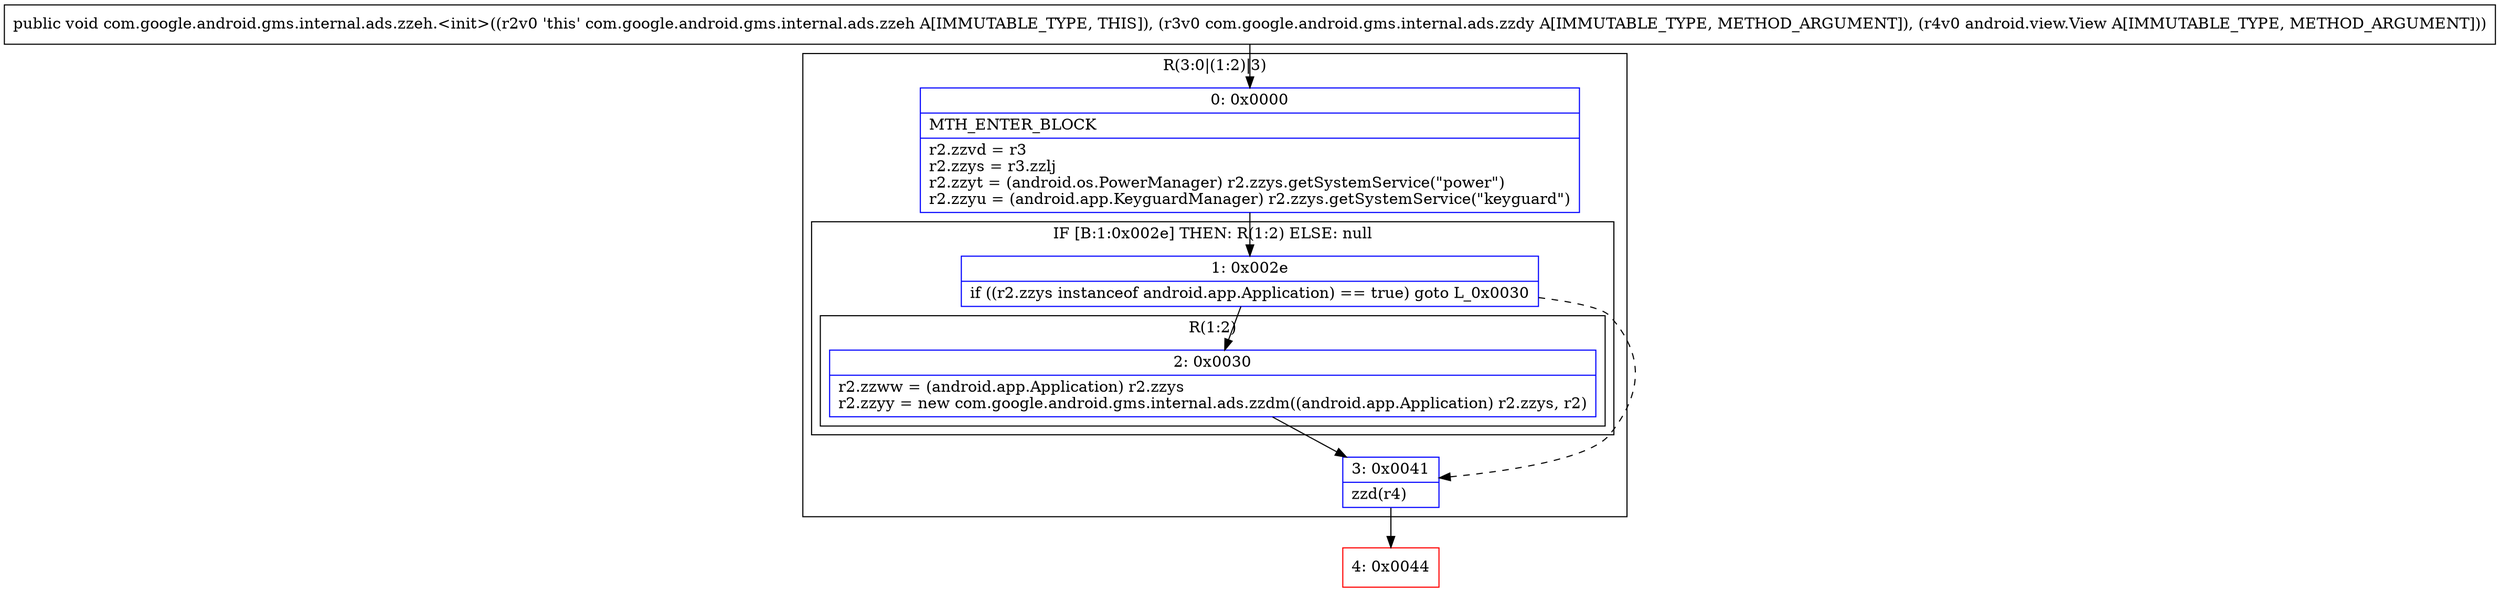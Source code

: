 digraph "CFG forcom.google.android.gms.internal.ads.zzeh.\<init\>(Lcom\/google\/android\/gms\/internal\/ads\/zzdy;Landroid\/view\/View;)V" {
subgraph cluster_Region_1036576742 {
label = "R(3:0|(1:2)|3)";
node [shape=record,color=blue];
Node_0 [shape=record,label="{0\:\ 0x0000|MTH_ENTER_BLOCK\l|r2.zzvd = r3\lr2.zzys = r3.zzlj\lr2.zzyt = (android.os.PowerManager) r2.zzys.getSystemService(\"power\")\lr2.zzyu = (android.app.KeyguardManager) r2.zzys.getSystemService(\"keyguard\")\l}"];
subgraph cluster_IfRegion_1913160610 {
label = "IF [B:1:0x002e] THEN: R(1:2) ELSE: null";
node [shape=record,color=blue];
Node_1 [shape=record,label="{1\:\ 0x002e|if ((r2.zzys instanceof android.app.Application) == true) goto L_0x0030\l}"];
subgraph cluster_Region_1604237226 {
label = "R(1:2)";
node [shape=record,color=blue];
Node_2 [shape=record,label="{2\:\ 0x0030|r2.zzww = (android.app.Application) r2.zzys\lr2.zzyy = new com.google.android.gms.internal.ads.zzdm((android.app.Application) r2.zzys, r2)\l}"];
}
}
Node_3 [shape=record,label="{3\:\ 0x0041|zzd(r4)\l}"];
}
Node_4 [shape=record,color=red,label="{4\:\ 0x0044}"];
MethodNode[shape=record,label="{public void com.google.android.gms.internal.ads.zzeh.\<init\>((r2v0 'this' com.google.android.gms.internal.ads.zzeh A[IMMUTABLE_TYPE, THIS]), (r3v0 com.google.android.gms.internal.ads.zzdy A[IMMUTABLE_TYPE, METHOD_ARGUMENT]), (r4v0 android.view.View A[IMMUTABLE_TYPE, METHOD_ARGUMENT])) }"];
MethodNode -> Node_0;
Node_0 -> Node_1;
Node_1 -> Node_2;
Node_1 -> Node_3[style=dashed];
Node_2 -> Node_3;
Node_3 -> Node_4;
}

